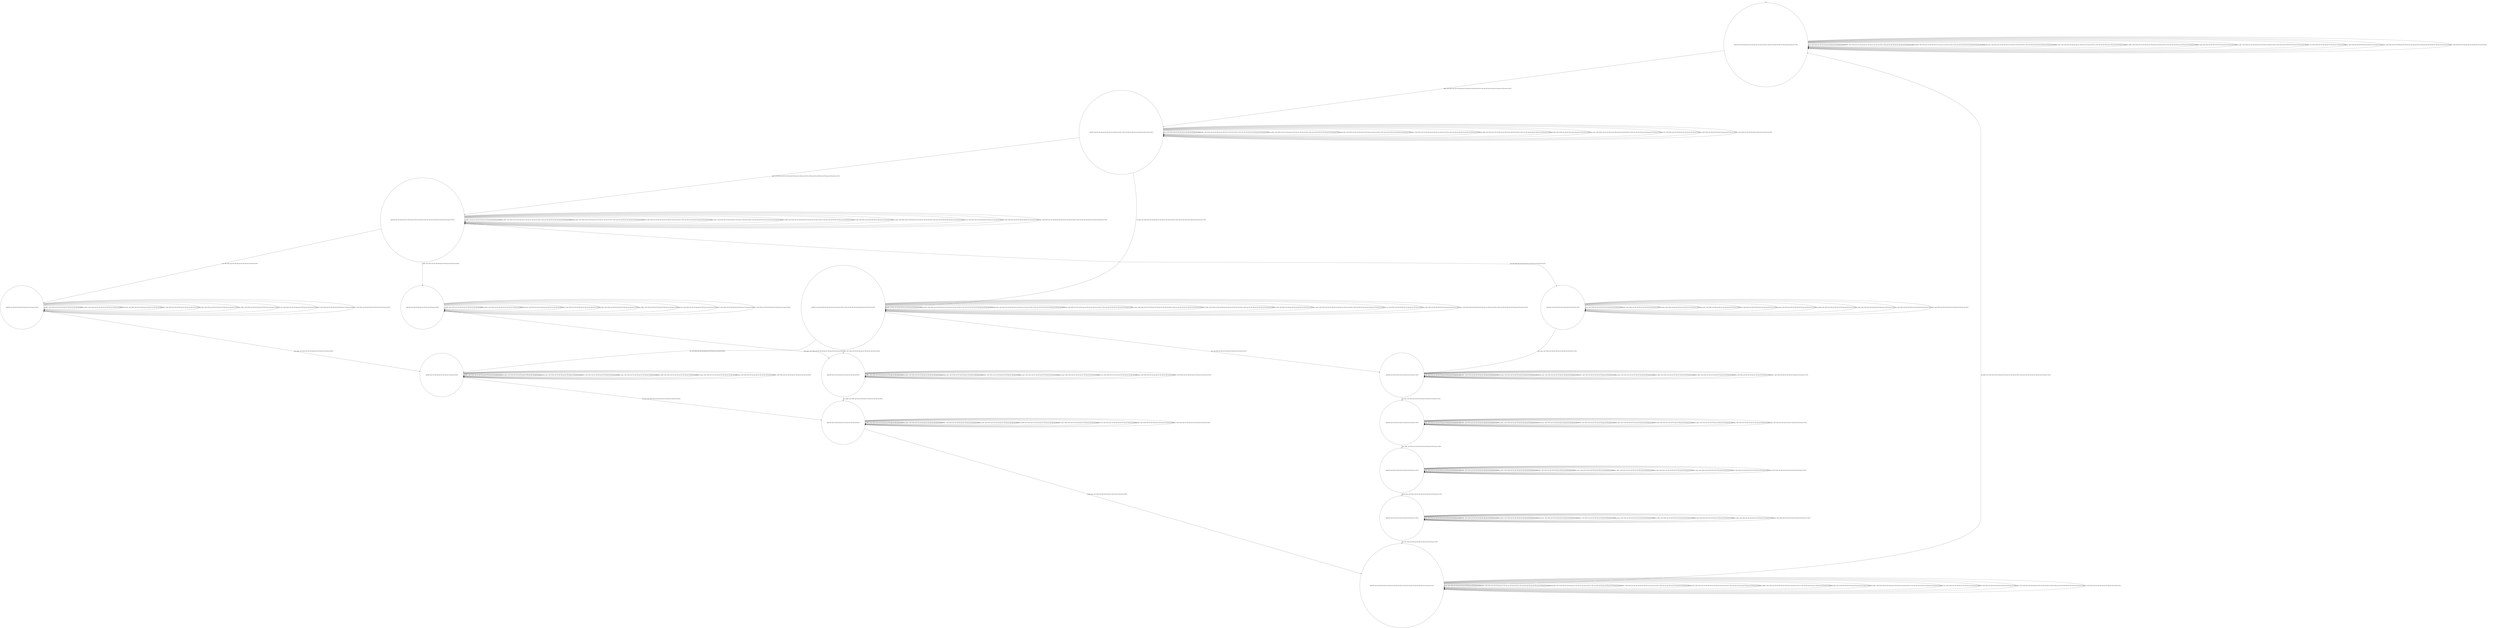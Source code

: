digraph g {
	edge [lblstyle="above, sloped"];
	s0 [shape="circle" label="0@[((DOL and COF and TEA and not TON and not CAP and not EUR) or (DOL and CAP and TON and not TEA and not EUR and not COF))]"];
	s1 [shape="circle" label="1@[((DOL and COF and TEA and not TON and not CAP and not EUR) or (DOL and CAP and TON and not TEA and not EUR and not COF))]"];
	s2 [shape="circle" label="2@[((DOL and COF and TEA and not TON and not CAP and not EUR) or (DOL and CAP and TON and not TEA and not EUR and not COF))]"];
	s3 [shape="circle" label="3@[((DOL and COF and TEA and not TON and not CAP and not EUR) or (DOL and CAP and TON and not TEA and not EUR and not COF))]"];
	s4 [shape="circle" label="4@[((DOL and COF and TEA and not TON and not CAP and not EUR))]"];
	s5 [shape="circle" label="5@[((DOL and COF and TEA and not TON and not CAP and not EUR))]"];
	s6 [shape="circle" label="6@[((DOL and COF and TEA and not TON and not CAP and not EUR))]"];
	s7 [shape="circle" label="7@[((DOL and COF and TEA and not TON and not CAP and not EUR))]"];
	s8 [shape="circle" label="8@[((DOL and COF and TEA and not TON and not CAP and not EUR))]"];
	s9 [shape="circle" label="9@[((DOL and COF and TEA and not TON and not CAP and not EUR) or (DOL and CAP and TON and not TEA and not EUR and not COF))]"];
	s10 [shape="circle" label="10@[((DOL and CAP and TON and not TEA and not EUR and not COF))]"];
	s11 [shape="circle" label="11@[((DOL and CAP and TON and not TEA and not EUR and not COF))]"];
	s12 [shape="circle" label="12@[((DOL and CAP and TON and not TEA and not EUR and not COF))]"];
	s13 [shape="circle" label="13@[((DOL and CAP and TON and not TEA and not EUR and not COF))]"];
	s14 [shape="circle" label="14@[((DOL and CAP and TON and not TEA and not EUR and not COF))]"];
	s0 -> s0 [label="cap / nok() [((DOL and CAP and TON and not TEA and not EUR and not COF))]"];
	s0 -> s0 [label="coffee / nok() [((DOL and COF and TEA and not TON and not CAP and not EUR) or (DOL and CAP and TON and not TEA and not EUR and not COF))]"];
	s0 -> s0 [label="cup_taken / nok() [((DOL and COF and TEA and not TON and not CAP and not EUR) or (DOL and CAP and TON and not TEA and not EUR and not COF))]"];
	s0 -> s0 [label="display_done / nok() [((DOL and COF and TEA and not TON and not CAP and not EUR) or (DOL and CAP and TON and not TEA and not EUR and not COF))]"];
	s0 -> s1 [label="dollar / ok() [((DOL and COF and TEA and not TON and not CAP and not EUR) or (DOL and CAP and TON and not TEA and not EUR and not COF))]"];
	s0 -> s0 [label="no_sugar / nok() [((DOL and COF and TEA and not TON and not CAP and not EUR) or (DOL and CAP and TON and not TEA and not EUR and not COF))]"];
	s0 -> s0 [label="pour_coffee / nok() [((DOL and COF and TEA and not TON and not CAP and not EUR) or (DOL and CAP and TON and not TEA and not EUR and not COF))]"];
	s0 -> s0 [label="pour_milk / nok() [((DOL and CAP and TON and not TEA and not EUR and not COF))]"];
	s0 -> s0 [label="pour_sugar / nok() [((DOL and COF and TEA and not TON and not CAP and not EUR) or (DOL and CAP and TON and not TEA and not EUR and not COF))]"];
	s0 -> s0 [label="pour_tea / nok() [((DOL and COF and TEA and not TON and not CAP and not EUR))]"];
	s0 -> s0 [label="ring / nok() [((DOL and CAP and TON and not TEA and not EUR and not COF))]"];
	s0 -> s0 [label="sugar / nok() [((DOL and COF and TEA and not TON and not CAP and not EUR) or (DOL and CAP and TON and not TEA and not EUR and not COF))]"];
	s0 -> s0 [label="tea / nok() [((DOL and COF and TEA and not TON and not CAP and not EUR))]"];
	s1 -> s1 [label="cap / nok() [((DOL and CAP and TON and not TEA and not EUR and not COF))]"];
	s1 -> s1 [label="coffee / nok() [((DOL and COF and TEA and not TON and not CAP and not EUR) or (DOL and CAP and TON and not TEA and not EUR and not COF))]"];
	s1 -> s1 [label="cup_taken / nok() [((DOL and COF and TEA and not TON and not CAP and not EUR) or (DOL and CAP and TON and not TEA and not EUR and not COF))]"];
	s1 -> s1 [label="display_done / nok() [((DOL and COF and TEA and not TON and not CAP and not EUR) or (DOL and CAP and TON and not TEA and not EUR and not COF))]"];
	s1 -> s1 [label="dollar / nok() [((DOL and COF and TEA and not TON and not CAP and not EUR) or (DOL and CAP and TON and not TEA and not EUR and not COF))]"];
	s1 -> s2 [label="no_sugar / ok() [((DOL and COF and TEA and not TON and not CAP and not EUR) or (DOL and CAP and TON and not TEA and not EUR and not COF))]"];
	s1 -> s1 [label="pour_coffee / nok() [((DOL and COF and TEA and not TON and not CAP and not EUR) or (DOL and CAP and TON and not TEA and not EUR and not COF))]"];
	s1 -> s1 [label="pour_milk / nok() [((DOL and CAP and TON and not TEA and not EUR and not COF))]"];
	s1 -> s1 [label="pour_sugar / nok() [((DOL and COF and TEA and not TON and not CAP and not EUR) or (DOL and CAP and TON and not TEA and not EUR and not COF))]"];
	s1 -> s1 [label="pour_tea / nok() [((DOL and COF and TEA and not TON and not CAP and not EUR))]"];
	s1 -> s1 [label="ring / nok() [((DOL and CAP and TON and not TEA and not EUR and not COF))]"];
	s1 -> s3 [label="sugar / ok() [((DOL and COF and TEA and not TON and not CAP and not EUR) or (DOL and CAP and TON and not TEA and not EUR and not COF))]"];
	s1 -> s1 [label="tea / nok() [((DOL and COF and TEA and not TON and not CAP and not EUR))]"];
	s2 -> s11 [label="cap / ok() [((DOL and CAP and TON and not TEA and not EUR and not COF))]"];
	s2 -> s6 [label="coffee / ok() [((DOL and COF and TEA and not TON and not CAP and not EUR))]"];
	s2 -> s2 [label="coffee / Ω [((DOL and CAP and TON and not TEA and not EUR and not COF))]"];
	s2 -> s2 [label="cup_taken / nok() [((DOL and COF and TEA and not TON and not CAP and not EUR) or (DOL and CAP and TON and not TEA and not EUR and not COF))]"];
	s2 -> s2 [label="display_done / nok() [((DOL and COF and TEA and not TON and not CAP and not EUR) or (DOL and CAP and TON and not TEA and not EUR and not COF))]"];
	s2 -> s2 [label="dollar / nok() [((DOL and COF and TEA and not TON and not CAP and not EUR) or (DOL and CAP and TON and not TEA and not EUR and not COF))]"];
	s2 -> s2 [label="no_sugar / nok() [((DOL and COF and TEA and not TON and not CAP and not EUR) or (DOL and CAP and TON and not TEA and not EUR and not COF))]"];
	s2 -> s2 [label="pour_coffee / nok() [((DOL and COF and TEA and not TON and not CAP and not EUR) or (DOL and CAP and TON and not TEA and not EUR and not COF))]"];
	s2 -> s2 [label="pour_milk / nok() [((DOL and CAP and TON and not TEA and not EUR and not COF))]"];
	s2 -> s2 [label="pour_sugar / nok() [((DOL and COF and TEA and not TON and not CAP and not EUR) or (DOL and CAP and TON and not TEA and not EUR and not COF))]"];
	s2 -> s2 [label="pour_tea / nok() [((DOL and COF and TEA and not TON and not CAP and not EUR))]"];
	s2 -> s2 [label="ring / nok() [((DOL and CAP and TON and not TEA and not EUR and not COF))]"];
	s2 -> s2 [label="sugar / void() [((DOL and COF and TEA and not TON and not CAP and not EUR) or (DOL and CAP and TON and not TEA and not EUR and not COF))]"];
	s2 -> s7 [label="tea / ok() [((DOL and COF and TEA and not TON and not CAP and not EUR))]"];
	s3 -> s10 [label="cap / ok() [((DOL and CAP and TON and not TEA and not EUR and not COF))]"];
	s3 -> s4 [label="coffee / ok() [((DOL and COF and TEA and not TON and not CAP and not EUR))]"];
	s3 -> s3 [label="coffee / Ω [((DOL and CAP and TON and not TEA and not EUR and not COF))]"];
	s3 -> s3 [label="cup_taken / nok() [((DOL and COF and TEA and not TON and not CAP and not EUR) or (DOL and CAP and TON and not TEA and not EUR and not COF))]"];
	s3 -> s3 [label="display_done / nok() [((DOL and COF and TEA and not TON and not CAP and not EUR) or (DOL and CAP and TON and not TEA and not EUR and not COF))]"];
	s3 -> s3 [label="dollar / nok() [((DOL and COF and TEA and not TON and not CAP and not EUR) or (DOL and CAP and TON and not TEA and not EUR and not COF))]"];
	s3 -> s3 [label="no_sugar / void() [((DOL and COF and TEA and not TON and not CAP and not EUR) or (DOL and CAP and TON and not TEA and not EUR and not COF))]"];
	s3 -> s3 [label="pour_coffee / nok() [((DOL and COF and TEA and not TON and not CAP and not EUR) or (DOL and CAP and TON and not TEA and not EUR and not COF))]"];
	s3 -> s3 [label="pour_milk / nok() [((DOL and CAP and TON and not TEA and not EUR and not COF))]"];
	s3 -> s3 [label="pour_sugar / nok() [((DOL and COF and TEA and not TON and not CAP and not EUR) or (DOL and CAP and TON and not TEA and not EUR and not COF))]"];
	s3 -> s3 [label="pour_tea / nok() [((DOL and COF and TEA and not TON and not CAP and not EUR))]"];
	s3 -> s3 [label="ring / nok() [((DOL and CAP and TON and not TEA and not EUR and not COF))]"];
	s3 -> s3 [label="sugar / nok() [((DOL and COF and TEA and not TON and not CAP and not EUR) or (DOL and CAP and TON and not TEA and not EUR and not COF))]"];
	s3 -> s5 [label="tea / ok() [((DOL and COF and TEA and not TON and not CAP and not EUR))]"];
	s4 -> s4 [label="coffee / nok() [((DOL and COF and TEA and not TON and not CAP and not EUR))]"];
	s4 -> s4 [label="cup_taken / nok() [((DOL and COF and TEA and not TON and not CAP and not EUR))]"];
	s4 -> s4 [label="display_done / nok() [((DOL and COF and TEA and not TON and not CAP and not EUR))]"];
	s4 -> s4 [label="dollar / nok() [((DOL and COF and TEA and not TON and not CAP and not EUR))]"];
	s4 -> s4 [label="no_sugar / nok() [((DOL and COF and TEA and not TON and not CAP and not EUR))]"];
	s4 -> s4 [label="pour_coffee / nok() [((DOL and COF and TEA and not TON and not CAP and not EUR))]"];
	s4 -> s6 [label="pour_sugar / ok() [((DOL and COF and TEA and not TON and not CAP and not EUR))]"];
	s4 -> s4 [label="pour_tea / nok() [((DOL and COF and TEA and not TON and not CAP and not EUR))]"];
	s4 -> s4 [label="sugar / nok() [((DOL and COF and TEA and not TON and not CAP and not EUR))]"];
	s4 -> s4 [label="tea / void() [((DOL and COF and TEA and not TON and not CAP and not EUR))]"];
	s5 -> s5 [label="coffee / void() [((DOL and COF and TEA and not TON and not CAP and not EUR))]"];
	s5 -> s5 [label="cup_taken / nok() [((DOL and COF and TEA and not TON and not CAP and not EUR))]"];
	s5 -> s5 [label="display_done / nok() [((DOL and COF and TEA and not TON and not CAP and not EUR))]"];
	s5 -> s5 [label="dollar / nok() [((DOL and COF and TEA and not TON and not CAP and not EUR))]"];
	s5 -> s5 [label="no_sugar / nok() [((DOL and COF and TEA and not TON and not CAP and not EUR))]"];
	s5 -> s5 [label="pour_coffee / nok() [((DOL and COF and TEA and not TON and not CAP and not EUR))]"];
	s5 -> s7 [label="pour_sugar / ok() [((DOL and COF and TEA and not TON and not CAP and not EUR))]"];
	s5 -> s5 [label="pour_tea / nok() [((DOL and COF and TEA and not TON and not CAP and not EUR))]"];
	s5 -> s5 [label="sugar / nok() [((DOL and COF and TEA and not TON and not CAP and not EUR))]"];
	s5 -> s5 [label="tea / nok() [((DOL and COF and TEA and not TON and not CAP and not EUR))]"];
	s6 -> s6 [label="coffee / nok() [((DOL and COF and TEA and not TON and not CAP and not EUR))]"];
	s6 -> s6 [label="cup_taken / nok() [((DOL and COF and TEA and not TON and not CAP and not EUR))]"];
	s6 -> s6 [label="display_done / nok() [((DOL and COF and TEA and not TON and not CAP and not EUR))]"];
	s6 -> s6 [label="dollar / nok() [((DOL and COF and TEA and not TON and not CAP and not EUR))]"];
	s6 -> s6 [label="no_sugar / nok() [((DOL and COF and TEA and not TON and not CAP and not EUR))]"];
	s6 -> s8 [label="pour_coffee / ok() [((DOL and COF and TEA and not TON and not CAP and not EUR))]"];
	s6 -> s6 [label="pour_sugar / nok() [((DOL and COF and TEA and not TON and not CAP and not EUR))]"];
	s6 -> s6 [label="pour_tea / nok() [((DOL and COF and TEA and not TON and not CAP and not EUR))]"];
	s6 -> s6 [label="sugar / nok() [((DOL and COF and TEA and not TON and not CAP and not EUR))]"];
	s6 -> s6 [label="tea / void() [((DOL and COF and TEA and not TON and not CAP and not EUR))]"];
	s7 -> s7 [label="coffee / void() [((DOL and COF and TEA and not TON and not CAP and not EUR))]"];
	s7 -> s7 [label="cup_taken / nok() [((DOL and COF and TEA and not TON and not CAP and not EUR))]"];
	s7 -> s7 [label="display_done / nok() [((DOL and COF and TEA and not TON and not CAP and not EUR))]"];
	s7 -> s7 [label="dollar / nok() [((DOL and COF and TEA and not TON and not CAP and not EUR))]"];
	s7 -> s7 [label="no_sugar / nok() [((DOL and COF and TEA and not TON and not CAP and not EUR))]"];
	s7 -> s7 [label="pour_coffee / nok() [((DOL and COF and TEA and not TON and not CAP and not EUR))]"];
	s7 -> s7 [label="pour_sugar / nok() [((DOL and COF and TEA and not TON and not CAP and not EUR))]"];
	s7 -> s8 [label="pour_tea / ok() [((DOL and COF and TEA and not TON and not CAP and not EUR))]"];
	s7 -> s7 [label="sugar / nok() [((DOL and COF and TEA and not TON and not CAP and not EUR))]"];
	s7 -> s7 [label="tea / nok() [((DOL and COF and TEA and not TON and not CAP and not EUR))]"];
	s8 -> s8 [label="coffee / nok() [((DOL and COF and TEA and not TON and not CAP and not EUR))]"];
	s8 -> s8 [label="cup_taken / nok() [((DOL and COF and TEA and not TON and not CAP and not EUR))]"];
	s8 -> s9 [label="display_done / ok() [((DOL and COF and TEA and not TON and not CAP and not EUR))]"];
	s8 -> s8 [label="dollar / nok() [((DOL and COF and TEA and not TON and not CAP and not EUR))]"];
	s8 -> s8 [label="no_sugar / nok() [((DOL and COF and TEA and not TON and not CAP and not EUR))]"];
	s8 -> s8 [label="pour_coffee / nok() [((DOL and COF and TEA and not TON and not CAP and not EUR))]"];
	s8 -> s8 [label="pour_sugar / nok() [((DOL and COF and TEA and not TON and not CAP and not EUR))]"];
	s8 -> s8 [label="pour_tea / nok() [((DOL and COF and TEA and not TON and not CAP and not EUR))]"];
	s8 -> s8 [label="sugar / nok() [((DOL and COF and TEA and not TON and not CAP and not EUR))]"];
	s8 -> s8 [label="tea / nok() [((DOL and COF and TEA and not TON and not CAP and not EUR))]"];
	s9 -> s9 [label="cap / nok() [((DOL and CAP and TON and not TEA and not EUR and not COF))]"];
	s9 -> s9 [label="coffee / nok() [((DOL and COF and TEA and not TON and not CAP and not EUR) or (DOL and CAP and TON and not TEA and not EUR and not COF))]"];
	s9 -> s0 [label="cup_taken / ok() [((DOL and COF and TEA and not TON and not CAP and not EUR) or (DOL and CAP and TON and not TEA and not EUR and not COF))]"];
	s9 -> s9 [label="display_done / nok() [((DOL and COF and TEA and not TON and not CAP and not EUR) or (DOL and CAP and TON and not TEA and not EUR and not COF))]"];
	s9 -> s9 [label="dollar / nok() [((DOL and COF and TEA and not TON and not CAP and not EUR) or (DOL and CAP and TON and not TEA and not EUR and not COF))]"];
	s9 -> s9 [label="no_sugar / nok() [((DOL and COF and TEA and not TON and not CAP and not EUR) or (DOL and CAP and TON and not TEA and not EUR and not COF))]"];
	s9 -> s9 [label="pour_coffee / nok() [((DOL and COF and TEA and not TON and not CAP and not EUR) or (DOL and CAP and TON and not TEA and not EUR and not COF))]"];
	s9 -> s9 [label="pour_milk / nok() [((DOL and CAP and TON and not TEA and not EUR and not COF))]"];
	s9 -> s9 [label="pour_sugar / nok() [((DOL and COF and TEA and not TON and not CAP and not EUR) or (DOL and CAP and TON and not TEA and not EUR and not COF))]"];
	s9 -> s9 [label="pour_tea / nok() [((DOL and COF and TEA and not TON and not CAP and not EUR))]"];
	s9 -> s9 [label="ring / nok() [((DOL and CAP and TON and not TEA and not EUR and not COF))]"];
	s9 -> s9 [label="sugar / nok() [((DOL and COF and TEA and not TON and not CAP and not EUR) or (DOL and CAP and TON and not TEA and not EUR and not COF))]"];
	s9 -> s9 [label="tea / nok() [((DOL and COF and TEA and not TON and not CAP and not EUR))]"];
	s10 -> s10 [label="cap / nok() [((DOL and CAP and TON and not TEA and not EUR and not COF))]"];
	s10 -> s10 [label="coffee / void() [((DOL and CAP and TON and not TEA and not EUR and not COF))]"];
	s10 -> s10 [label="cup_taken / nok() [((DOL and CAP and TON and not TEA and not EUR and not COF))]"];
	s10 -> s10 [label="display_done / nok() [((DOL and CAP and TON and not TEA and not EUR and not COF))]"];
	s10 -> s10 [label="dollar / nok() [((DOL and CAP and TON and not TEA and not EUR and not COF))]"];
	s10 -> s10 [label="no_sugar / nok() [((DOL and CAP and TON and not TEA and not EUR and not COF))]"];
	s10 -> s10 [label="pour_coffee / nok() [((DOL and CAP and TON and not TEA and not EUR and not COF))]"];
	s10 -> s10 [label="pour_milk / nok() [((DOL and CAP and TON and not TEA and not EUR and not COF))]"];
	s10 -> s11 [label="pour_sugar / ok() [((DOL and CAP and TON and not TEA and not EUR and not COF))]"];
	s10 -> s10 [label="ring / nok() [((DOL and CAP and TON and not TEA and not EUR and not COF))]"];
	s10 -> s10 [label="sugar / nok() [((DOL and CAP and TON and not TEA and not EUR and not COF))]"];
	s11 -> s11 [label="cap / nok() [((DOL and CAP and TON and not TEA and not EUR and not COF))]"];
	s11 -> s11 [label="coffee / void() [((DOL and CAP and TON and not TEA and not EUR and not COF))]"];
	s11 -> s11 [label="cup_taken / nok() [((DOL and CAP and TON and not TEA and not EUR and not COF))]"];
	s11 -> s11 [label="display_done / nok() [((DOL and CAP and TON and not TEA and not EUR and not COF))]"];
	s11 -> s11 [label="dollar / nok() [((DOL and CAP and TON and not TEA and not EUR and not COF))]"];
	s11 -> s11 [label="no_sugar / nok() [((DOL and CAP and TON and not TEA and not EUR and not COF))]"];
	s11 -> s11 [label="pour_coffee / nok() [((DOL and CAP and TON and not TEA and not EUR and not COF))]"];
	s11 -> s12 [label="pour_milk / ok() [((DOL and CAP and TON and not TEA and not EUR and not COF))]"];
	s11 -> s11 [label="pour_sugar / nok() [((DOL and CAP and TON and not TEA and not EUR and not COF))]"];
	s11 -> s11 [label="ring / nok() [((DOL and CAP and TON and not TEA and not EUR and not COF))]"];
	s11 -> s11 [label="sugar / nok() [((DOL and CAP and TON and not TEA and not EUR and not COF))]"];
	s12 -> s12 [label="cap / nok() [((DOL and CAP and TON and not TEA and not EUR and not COF))]"];
	s12 -> s12 [label="coffee / nok() [((DOL and CAP and TON and not TEA and not EUR and not COF))]"];
	s12 -> s12 [label="cup_taken / nok() [((DOL and CAP and TON and not TEA and not EUR and not COF))]"];
	s12 -> s12 [label="display_done / nok() [((DOL and CAP and TON and not TEA and not EUR and not COF))]"];
	s12 -> s12 [label="dollar / nok() [((DOL and CAP and TON and not TEA and not EUR and not COF))]"];
	s12 -> s12 [label="no_sugar / nok() [((DOL and CAP and TON and not TEA and not EUR and not COF))]"];
	s12 -> s13 [label="pour_coffee / ok() [((DOL and CAP and TON and not TEA and not EUR and not COF))]"];
	s12 -> s12 [label="pour_milk / nok() [((DOL and CAP and TON and not TEA and not EUR and not COF))]"];
	s12 -> s12 [label="pour_sugar / nok() [((DOL and CAP and TON and not TEA and not EUR and not COF))]"];
	s12 -> s12 [label="ring / nok() [((DOL and CAP and TON and not TEA and not EUR and not COF))]"];
	s12 -> s12 [label="sugar / nok() [((DOL and CAP and TON and not TEA and not EUR and not COF))]"];
	s13 -> s13 [label="cap / nok() [((DOL and CAP and TON and not TEA and not EUR and not COF))]"];
	s13 -> s13 [label="coffee / nok() [((DOL and CAP and TON and not TEA and not EUR and not COF))]"];
	s13 -> s13 [label="cup_taken / nok() [((DOL and CAP and TON and not TEA and not EUR and not COF))]"];
	s13 -> s14 [label="display_done / ok() [((DOL and CAP and TON and not TEA and not EUR and not COF))]"];
	s13 -> s13 [label="dollar / nok() [((DOL and CAP and TON and not TEA and not EUR and not COF))]"];
	s13 -> s13 [label="no_sugar / nok() [((DOL and CAP and TON and not TEA and not EUR and not COF))]"];
	s13 -> s13 [label="pour_coffee / nok() [((DOL and CAP and TON and not TEA and not EUR and not COF))]"];
	s13 -> s13 [label="pour_milk / nok() [((DOL and CAP and TON and not TEA and not EUR and not COF))]"];
	s13 -> s13 [label="pour_sugar / nok() [((DOL and CAP and TON and not TEA and not EUR and not COF))]"];
	s13 -> s13 [label="ring / nok() [((DOL and CAP and TON and not TEA and not EUR and not COF))]"];
	s13 -> s13 [label="sugar / nok() [((DOL and CAP and TON and not TEA and not EUR and not COF))]"];
	s14 -> s14 [label="cap / nok() [((DOL and CAP and TON and not TEA and not EUR and not COF))]"];
	s14 -> s14 [label="coffee / nok() [((DOL and CAP and TON and not TEA and not EUR and not COF))]"];
	s14 -> s14 [label="cup_taken / nok() [((DOL and CAP and TON and not TEA and not EUR and not COF))]"];
	s14 -> s14 [label="display_done / nok() [((DOL and CAP and TON and not TEA and not EUR and not COF))]"];
	s14 -> s14 [label="dollar / nok() [((DOL and CAP and TON and not TEA and not EUR and not COF))]"];
	s14 -> s14 [label="no_sugar / nok() [((DOL and CAP and TON and not TEA and not EUR and not COF))]"];
	s14 -> s14 [label="pour_coffee / nok() [((DOL and CAP and TON and not TEA and not EUR and not COF))]"];
	s14 -> s14 [label="pour_milk / nok() [((DOL and CAP and TON and not TEA and not EUR and not COF))]"];
	s14 -> s14 [label="pour_sugar / nok() [((DOL and CAP and TON and not TEA and not EUR and not COF))]"];
	s14 -> s9 [label="ring / ok() [((DOL and CAP and TON and not TEA and not EUR and not COF))]"];
	s14 -> s14 [label="sugar / nok() [((DOL and CAP and TON and not TEA and not EUR and not COF))]"];
	__start0 [label="" shape="none" width="0" height="0"];
	__start0 -> s0;
}